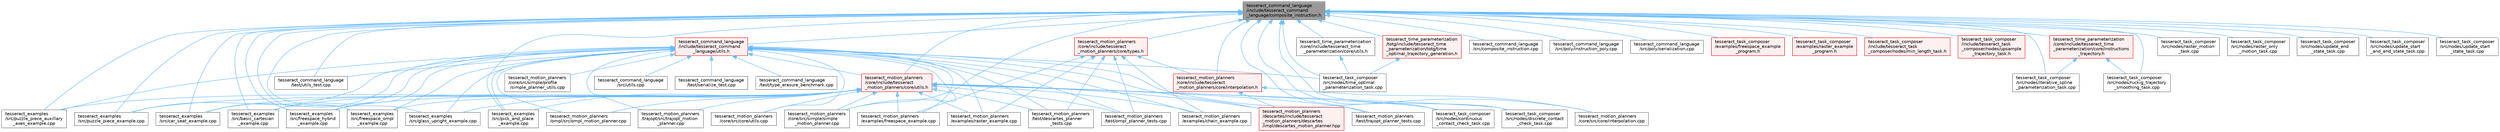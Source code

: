 digraph "tesseract_command_language/include/tesseract_command_language/composite_instruction.h"
{
 // LATEX_PDF_SIZE
  bgcolor="transparent";
  edge [fontname=Helvetica,fontsize=10,labelfontname=Helvetica,labelfontsize=10];
  node [fontname=Helvetica,fontsize=10,shape=box,height=0.2,width=0.4];
  Node1 [label="tesseract_command_language\l/include/tesseract_command\l_language/composite_instruction.h",height=0.2,width=0.4,color="gray40", fillcolor="grey60", style="filled", fontcolor="black",tooltip=" "];
  Node1 -> Node2 [dir="back",color="steelblue1",style="solid"];
  Node2 [label="tesseract_command_language\l/include/tesseract_command\l_language/utils.h",height=0.2,width=0.4,color="red", fillcolor="#FFF0F0", style="filled",URL="$d6/d75/tesseract__command__language_2include_2tesseract__command__language_2utils_8h.html",tooltip=" "];
  Node2 -> Node3 [dir="back",color="steelblue1",style="solid"];
  Node3 [label="tesseract_command_language\l/src/utils.cpp",height=0.2,width=0.4,color="grey40", fillcolor="white", style="filled",URL="$df/d2b/tesseract__command__language_2src_2utils_8cpp.html",tooltip=" "];
  Node2 -> Node4 [dir="back",color="steelblue1",style="solid"];
  Node4 [label="tesseract_command_language\l/test/serialize_test.cpp",height=0.2,width=0.4,color="grey40", fillcolor="white", style="filled",URL="$de/df3/tesseract__command__language_2test_2serialize__test_8cpp.html",tooltip=" "];
  Node2 -> Node5 [dir="back",color="steelblue1",style="solid"];
  Node5 [label="tesseract_command_language\l/test/type_erasure_benchmark.cpp",height=0.2,width=0.4,color="grey40", fillcolor="white", style="filled",URL="$d1/dbe/type__erasure__benchmark_8cpp.html",tooltip=" "];
  Node2 -> Node6 [dir="back",color="steelblue1",style="solid"];
  Node6 [label="tesseract_command_language\l/test/utils_test.cpp",height=0.2,width=0.4,color="grey40", fillcolor="white", style="filled",URL="$d8/df6/tesseract__command__language_2test_2utils__test_8cpp.html",tooltip=" "];
  Node2 -> Node7 [dir="back",color="steelblue1",style="solid"];
  Node7 [label="tesseract_examples\l/src/basic_cartesian\l_example.cpp",height=0.2,width=0.4,color="grey40", fillcolor="white", style="filled",URL="$da/d69/basic__cartesian__example_8cpp.html",tooltip=" "];
  Node2 -> Node8 [dir="back",color="steelblue1",style="solid"];
  Node8 [label="tesseract_examples\l/src/car_seat_example.cpp",height=0.2,width=0.4,color="grey40", fillcolor="white", style="filled",URL="$d0/d87/car__seat__example_8cpp.html",tooltip="Car seat example implementation."];
  Node2 -> Node9 [dir="back",color="steelblue1",style="solid"];
  Node9 [label="tesseract_examples\l/src/freespace_hybrid\l_example.cpp",height=0.2,width=0.4,color="grey40", fillcolor="white", style="filled",URL="$d1/dda/freespace__hybrid__example_8cpp.html",tooltip=" "];
  Node2 -> Node10 [dir="back",color="steelblue1",style="solid"];
  Node10 [label="tesseract_examples\l/src/freespace_ompl\l_example.cpp",height=0.2,width=0.4,color="grey40", fillcolor="white", style="filled",URL="$d1/d33/freespace__ompl__example_8cpp.html",tooltip="An example of a feespace motion planning with OMPL."];
  Node2 -> Node11 [dir="back",color="steelblue1",style="solid"];
  Node11 [label="tesseract_examples\l/src/glass_upright_example.cpp",height=0.2,width=0.4,color="grey40", fillcolor="white", style="filled",URL="$dc/da1/glass__upright__example_8cpp.html",tooltip="Glass upright example implementation."];
  Node2 -> Node12 [dir="back",color="steelblue1",style="solid"];
  Node12 [label="tesseract_examples\l/src/pick_and_place\l_example.cpp",height=0.2,width=0.4,color="grey40", fillcolor="white", style="filled",URL="$d9/d6a/pick__and__place__example_8cpp.html",tooltip="Pick and place implementation."];
  Node2 -> Node13 [dir="back",color="steelblue1",style="solid"];
  Node13 [label="tesseract_examples\l/src/puzzle_piece_auxillary\l_axes_example.cpp",height=0.2,width=0.4,color="grey40", fillcolor="white", style="filled",URL="$d3/d7e/puzzle__piece__auxillary__axes__example_8cpp.html",tooltip="Puzzle piece auxillary axes implementation."];
  Node2 -> Node14 [dir="back",color="steelblue1",style="solid"];
  Node14 [label="tesseract_examples\l/src/puzzle_piece_example.cpp",height=0.2,width=0.4,color="grey40", fillcolor="white", style="filled",URL="$dd/d8f/puzzle__piece__example_8cpp.html",tooltip="Puzzle piece example implementation."];
  Node2 -> Node15 [dir="back",color="steelblue1",style="solid"];
  Node15 [label="tesseract_motion_planners\l/core/include/tesseract\l_motion_planners/core/utils.h",height=0.2,width=0.4,color="red", fillcolor="#FFF0F0", style="filled",URL="$d9/d8b/tesseract__motion__planners_2core_2include_2tesseract__motion__planners_2core_2utils_8h.html",tooltip="Planner utility functions."];
  Node15 -> Node7 [dir="back",color="steelblue1",style="solid"];
  Node15 -> Node8 [dir="back",color="steelblue1",style="solid"];
  Node15 -> Node9 [dir="back",color="steelblue1",style="solid"];
  Node15 -> Node10 [dir="back",color="steelblue1",style="solid"];
  Node15 -> Node11 [dir="back",color="steelblue1",style="solid"];
  Node15 -> Node12 [dir="back",color="steelblue1",style="solid"];
  Node15 -> Node13 [dir="back",color="steelblue1",style="solid"];
  Node15 -> Node14 [dir="back",color="steelblue1",style="solid"];
  Node15 -> Node24 [dir="back",color="steelblue1",style="solid"];
  Node24 [label="tesseract_motion_planners\l/core/src/core/utils.cpp",height=0.2,width=0.4,color="grey40", fillcolor="white", style="filled",URL="$d9/d32/tesseract__motion__planners_2core_2src_2core_2utils_8cpp.html",tooltip=" "];
  Node15 -> Node29 [dir="back",color="steelblue1",style="solid"];
  Node29 [label="tesseract_motion_planners\l/core/src/simple/simple\l_motion_planner.cpp",height=0.2,width=0.4,color="grey40", fillcolor="white", style="filled",URL="$dc/d28/simple__motion__planner_8cpp.html",tooltip="The simple planner is meant to be a tool for assigning values to the seed. The planner simply loops o..."];
  Node15 -> Node30 [dir="back",color="steelblue1",style="solid"];
  Node30 [label="tesseract_motion_planners\l/descartes/include/tesseract\l_motion_planners/descartes\l/impl/descartes_motion_planner.hpp",height=0.2,width=0.4,color="red", fillcolor="#FFF0F0", style="filled",URL="$dd/dad/descartes__motion__planner_8hpp.html",tooltip="Tesseract ROS Descartes planner."];
  Node15 -> Node17 [dir="back",color="steelblue1",style="solid"];
  Node17 [label="tesseract_motion_planners\l/examples/chain_example.cpp",height=0.2,width=0.4,color="grey40", fillcolor="white", style="filled",URL="$d2/de8/chain__example_8cpp.html",tooltip="Chained motion planning example."];
  Node15 -> Node18 [dir="back",color="steelblue1",style="solid"];
  Node18 [label="tesseract_motion_planners\l/examples/freespace_example.cpp",height=0.2,width=0.4,color="grey40", fillcolor="white", style="filled",URL="$d4/d82/freespace__example_8cpp.html",tooltip="Freespace motion planning example."];
  Node15 -> Node19 [dir="back",color="steelblue1",style="solid"];
  Node19 [label="tesseract_motion_planners\l/examples/raster_example.cpp",height=0.2,width=0.4,color="grey40", fillcolor="white", style="filled",URL="$d4/dfe/raster__example_8cpp.html",tooltip="Raster motion planning example."];
  Node15 -> Node32 [dir="back",color="steelblue1",style="solid"];
  Node32 [label="tesseract_motion_planners\l/ompl/src/ompl_motion_planner.cpp",height=0.2,width=0.4,color="grey40", fillcolor="white", style="filled",URL="$d8/d63/ompl__motion__planner_8cpp.html",tooltip="Tesseract OMPL motion planner."];
  Node15 -> Node20 [dir="back",color="steelblue1",style="solid"];
  Node20 [label="tesseract_motion_planners\l/test/descartes_planner\l_tests.cpp",height=0.2,width=0.4,color="grey40", fillcolor="white", style="filled",URL="$d6/dcb/descartes__planner__tests_8cpp.html",tooltip="This contains unit test for the tesseract descartes planner."];
  Node15 -> Node21 [dir="back",color="steelblue1",style="solid"];
  Node21 [label="tesseract_motion_planners\l/test/ompl_planner_tests.cpp",height=0.2,width=0.4,color="grey40", fillcolor="white", style="filled",URL="$d9/d5d/ompl__planner__tests_8cpp.html",tooltip="This contains unit test for the tesseract descartes planner."];
  Node15 -> Node22 [dir="back",color="steelblue1",style="solid"];
  Node22 [label="tesseract_motion_planners\l/test/trajopt_planner_tests.cpp",height=0.2,width=0.4,color="grey40", fillcolor="white", style="filled",URL="$db/d0c/trajopt__planner__tests_8cpp.html",tooltip=" "];
  Node15 -> Node35 [dir="back",color="steelblue1",style="solid"];
  Node35 [label="tesseract_motion_planners\l/trajopt/src/trajopt_motion\l_planner.cpp",height=0.2,width=0.4,color="grey40", fillcolor="white", style="filled",URL="$dc/df5/trajopt__motion__planner_8cpp.html",tooltip=" "];
  Node15 -> Node37 [dir="back",color="steelblue1",style="solid"];
  Node37 [label="tesseract_task_composer\l/src/nodes/continuous\l_contact_check_task.cpp",height=0.2,width=0.4,color="grey40", fillcolor="white", style="filled",URL="$d6/da7/continuous__contact__check__task_8cpp.html",tooltip="Continuous collision check trajectory."];
  Node15 -> Node38 [dir="back",color="steelblue1",style="solid"];
  Node38 [label="tesseract_task_composer\l/src/nodes/discrete_contact\l_check_task.cpp",height=0.2,width=0.4,color="grey40", fillcolor="white", style="filled",URL="$df/d36/discrete__contact__check__task_8cpp.html",tooltip="Discrete collision check trajectory."];
  Node2 -> Node41 [dir="back",color="steelblue1",style="solid"];
  Node41 [label="tesseract_motion_planners\l/core/src/core/interpolation.cpp",height=0.2,width=0.4,color="grey40", fillcolor="white", style="filled",URL="$d2/d6c/interpolation_8cpp.html",tooltip="Provides interpolation utils structs."];
  Node2 -> Node24 [dir="back",color="steelblue1",style="solid"];
  Node2 -> Node42 [dir="back",color="steelblue1",style="solid"];
  Node42 [label="tesseract_motion_planners\l/core/src/simple/profile\l/simple_planner_utils.cpp",height=0.2,width=0.4,color="grey40", fillcolor="white", style="filled",URL="$d7/d8c/simple__planner__utils_8cpp.html",tooltip="Provides interpolation utils structs."];
  Node2 -> Node29 [dir="back",color="steelblue1",style="solid"];
  Node2 -> Node30 [dir="back",color="steelblue1",style="solid"];
  Node2 -> Node17 [dir="back",color="steelblue1",style="solid"];
  Node2 -> Node18 [dir="back",color="steelblue1",style="solid"];
  Node2 -> Node19 [dir="back",color="steelblue1",style="solid"];
  Node2 -> Node32 [dir="back",color="steelblue1",style="solid"];
  Node2 -> Node20 [dir="back",color="steelblue1",style="solid"];
  Node2 -> Node21 [dir="back",color="steelblue1",style="solid"];
  Node2 -> Node35 [dir="back",color="steelblue1",style="solid"];
  Node2 -> Node48 [dir="back",color="steelblue1",style="solid"];
  Node48 [label="tesseract_task_composer\l/src/nodes/time_optimal\l_parameterization_task.cpp",height=0.2,width=0.4,color="grey40", fillcolor="white", style="filled",URL="$d4/df4/time__optimal__parameterization__task_8cpp.html",tooltip=" "];
  Node1 -> Node53 [dir="back",color="steelblue1",style="solid"];
  Node53 [label="tesseract_command_language\l/src/composite_instruction.cpp",height=0.2,width=0.4,color="grey40", fillcolor="white", style="filled",URL="$db/d22/composite__instruction_8cpp.html",tooltip=" "];
  Node1 -> Node54 [dir="back",color="steelblue1",style="solid"];
  Node54 [label="tesseract_command_language\l/src/poly/instruction_poly.cpp",height=0.2,width=0.4,color="grey40", fillcolor="white", style="filled",URL="$d5/d10/instruction__poly_8cpp.html",tooltip=" "];
  Node1 -> Node55 [dir="back",color="steelblue1",style="solid"];
  Node55 [label="tesseract_command_language\l/src/poly/serialization.cpp",height=0.2,width=0.4,color="grey40", fillcolor="white", style="filled",URL="$d6/d5a/serialization_8cpp.html",tooltip=" "];
  Node1 -> Node6 [dir="back",color="steelblue1",style="solid"];
  Node1 -> Node7 [dir="back",color="steelblue1",style="solid"];
  Node1 -> Node8 [dir="back",color="steelblue1",style="solid"];
  Node1 -> Node9 [dir="back",color="steelblue1",style="solid"];
  Node1 -> Node10 [dir="back",color="steelblue1",style="solid"];
  Node1 -> Node11 [dir="back",color="steelblue1",style="solid"];
  Node1 -> Node12 [dir="back",color="steelblue1",style="solid"];
  Node1 -> Node13 [dir="back",color="steelblue1",style="solid"];
  Node1 -> Node14 [dir="back",color="steelblue1",style="solid"];
  Node1 -> Node56 [dir="back",color="steelblue1",style="solid"];
  Node56 [label="tesseract_motion_planners\l/core/include/tesseract\l_motion_planners/core/interpolation.h",height=0.2,width=0.4,color="red", fillcolor="#FFF0F0", style="filled",URL="$d3/d08/interpolation_8h.html",tooltip="Provides interpolation utils."];
  Node56 -> Node41 [dir="back",color="steelblue1",style="solid"];
  Node56 -> Node30 [dir="back",color="steelblue1",style="solid"];
  Node1 -> Node57 [dir="back",color="steelblue1",style="solid"];
  Node57 [label="tesseract_motion_planners\l/core/include/tesseract\l_motion_planners/core/types.h",height=0.2,width=0.4,color="red", fillcolor="#FFF0F0", style="filled",URL="$d1/d6d/tesseract__motion__planners_2core_2include_2tesseract__motion__planners_2core_2types_8h.html",tooltip=" "];
  Node57 -> Node56 [dir="back",color="steelblue1",style="solid"];
  Node57 -> Node17 [dir="back",color="steelblue1",style="solid"];
  Node57 -> Node18 [dir="back",color="steelblue1",style="solid"];
  Node57 -> Node19 [dir="back",color="steelblue1",style="solid"];
  Node57 -> Node20 [dir="back",color="steelblue1",style="solid"];
  Node57 -> Node21 [dir="back",color="steelblue1",style="solid"];
  Node1 -> Node15 [dir="back",color="steelblue1",style="solid"];
  Node1 -> Node29 [dir="back",color="steelblue1",style="solid"];
  Node1 -> Node22 [dir="back",color="steelblue1",style="solid"];
  Node1 -> Node81 [dir="back",color="steelblue1",style="solid"];
  Node81 [label="tesseract_task_composer\l/examples/freespace_example\l_program.h",height=0.2,width=0.4,color="red", fillcolor="#FFF0F0", style="filled",URL="$d2/d98/freespace__example__program_8h.html",tooltip=" "];
  Node1 -> Node83 [dir="back",color="steelblue1",style="solid"];
  Node83 [label="tesseract_task_composer\l/examples/raster_example\l_program.h",height=0.2,width=0.4,color="red", fillcolor="#FFF0F0", style="filled",URL="$db/d2d/raster__example__program_8h.html",tooltip="Example raster paths."];
  Node1 -> Node84 [dir="back",color="steelblue1",style="solid"];
  Node84 [label="tesseract_task_composer\l/include/tesseract_task\l_composer/nodes/min_length_task.h",height=0.2,width=0.4,color="red", fillcolor="#FFF0F0", style="filled",URL="$d3/d6c/min__length__task_8h.html",tooltip="Task for processing the input data so it meets a minimum length. Planners like trajopt need at least ..."];
  Node1 -> Node85 [dir="back",color="steelblue1",style="solid"];
  Node85 [label="tesseract_task_composer\l/include/tesseract_task\l_composer/nodes/upsample\l_trajectory_task.h",height=0.2,width=0.4,color="red", fillcolor="#FFF0F0", style="filled",URL="$d9/d9a/upsample__trajectory__task_8h.html",tooltip=" "];
  Node1 -> Node37 [dir="back",color="steelblue1",style="solid"];
  Node1 -> Node38 [dir="back",color="steelblue1",style="solid"];
  Node1 -> Node74 [dir="back",color="steelblue1",style="solid"];
  Node74 [label="tesseract_task_composer\l/src/nodes/iterative_spline\l_parameterization_task.cpp",height=0.2,width=0.4,color="grey40", fillcolor="white", style="filled",URL="$d8/dfa/iterative__spline__parameterization__task_8cpp.html",tooltip="Perform iterative spline time parameterization."];
  Node1 -> Node86 [dir="back",color="steelblue1",style="solid"];
  Node86 [label="tesseract_task_composer\l/src/nodes/raster_motion\l_task.cpp",height=0.2,width=0.4,color="grey40", fillcolor="white", style="filled",URL="$d4/d89/raster__motion__task_8cpp.html",tooltip="Raster motion task with transitions."];
  Node1 -> Node87 [dir="back",color="steelblue1",style="solid"];
  Node87 [label="tesseract_task_composer\l/src/nodes/raster_only\l_motion_task.cpp",height=0.2,width=0.4,color="grey40", fillcolor="white", style="filled",URL="$d3/d6b/raster__only__motion__task_8cpp.html",tooltip=" "];
  Node1 -> Node75 [dir="back",color="steelblue1",style="solid"];
  Node75 [label="tesseract_task_composer\l/src/nodes/ruckig_trajectory\l_smoothing_task.cpp",height=0.2,width=0.4,color="grey40", fillcolor="white", style="filled",URL="$d6/d36/ruckig__trajectory__smoothing__task_8cpp.html",tooltip=" "];
  Node1 -> Node48 [dir="back",color="steelblue1",style="solid"];
  Node1 -> Node88 [dir="back",color="steelblue1",style="solid"];
  Node88 [label="tesseract_task_composer\l/src/nodes/update_end\l_state_task.cpp",height=0.2,width=0.4,color="grey40", fillcolor="white", style="filled",URL="$d1/d48/update__end__state__task_8cpp.html",tooltip=" "];
  Node1 -> Node89 [dir="back",color="steelblue1",style="solid"];
  Node89 [label="tesseract_task_composer\l/src/nodes/update_start\l_and_end_state_task.cpp",height=0.2,width=0.4,color="grey40", fillcolor="white", style="filled",URL="$d7/d0f/update__start__and__end__state__task_8cpp.html",tooltip=" "];
  Node1 -> Node90 [dir="back",color="steelblue1",style="solid"];
  Node90 [label="tesseract_task_composer\l/src/nodes/update_start\l_state_task.cpp",height=0.2,width=0.4,color="grey40", fillcolor="white", style="filled",URL="$d2/df3/update__start__state__task_8cpp.html",tooltip=" "];
  Node1 -> Node91 [dir="back",color="steelblue1",style="solid"];
  Node91 [label="tesseract_time_parameterization\l/core/include/tesseract_time\l_parameterization/core/instructions\l_trajectory.h",height=0.2,width=0.4,color="red", fillcolor="#FFF0F0", style="filled",URL="$d2/d7a/instructions__trajectory_8h.html",tooltip="Trajectory Container implementation for command language instructions."];
  Node91 -> Node74 [dir="back",color="steelblue1",style="solid"];
  Node91 -> Node75 [dir="back",color="steelblue1",style="solid"];
  Node1 -> Node95 [dir="back",color="steelblue1",style="solid"];
  Node95 [label="tesseract_time_parameterization\l/core/include/tesseract_time\l_parameterization/core/utils.h",height=0.2,width=0.4,color="grey40", fillcolor="white", style="filled",URL="$dd/dd8/tesseract__time__parameterization_2core_2include_2tesseract__time__parameterization_2core_2utils_8h.html",tooltip="Time parameterization utils."];
  Node95 -> Node48 [dir="back",color="steelblue1",style="solid"];
  Node1 -> Node96 [dir="back",color="steelblue1",style="solid"];
  Node96 [label="tesseract_time_parameterization\l/totg/include/tesseract_time\l_parameterization/totg/time\l_optimal_trajectory_generation.h",height=0.2,width=0.4,color="red", fillcolor="#FFF0F0", style="filled",URL="$d6/d54/time__optimal__trajectory__generation_8h.html",tooltip=" "];
  Node96 -> Node48 [dir="back",color="steelblue1",style="solid"];
}
